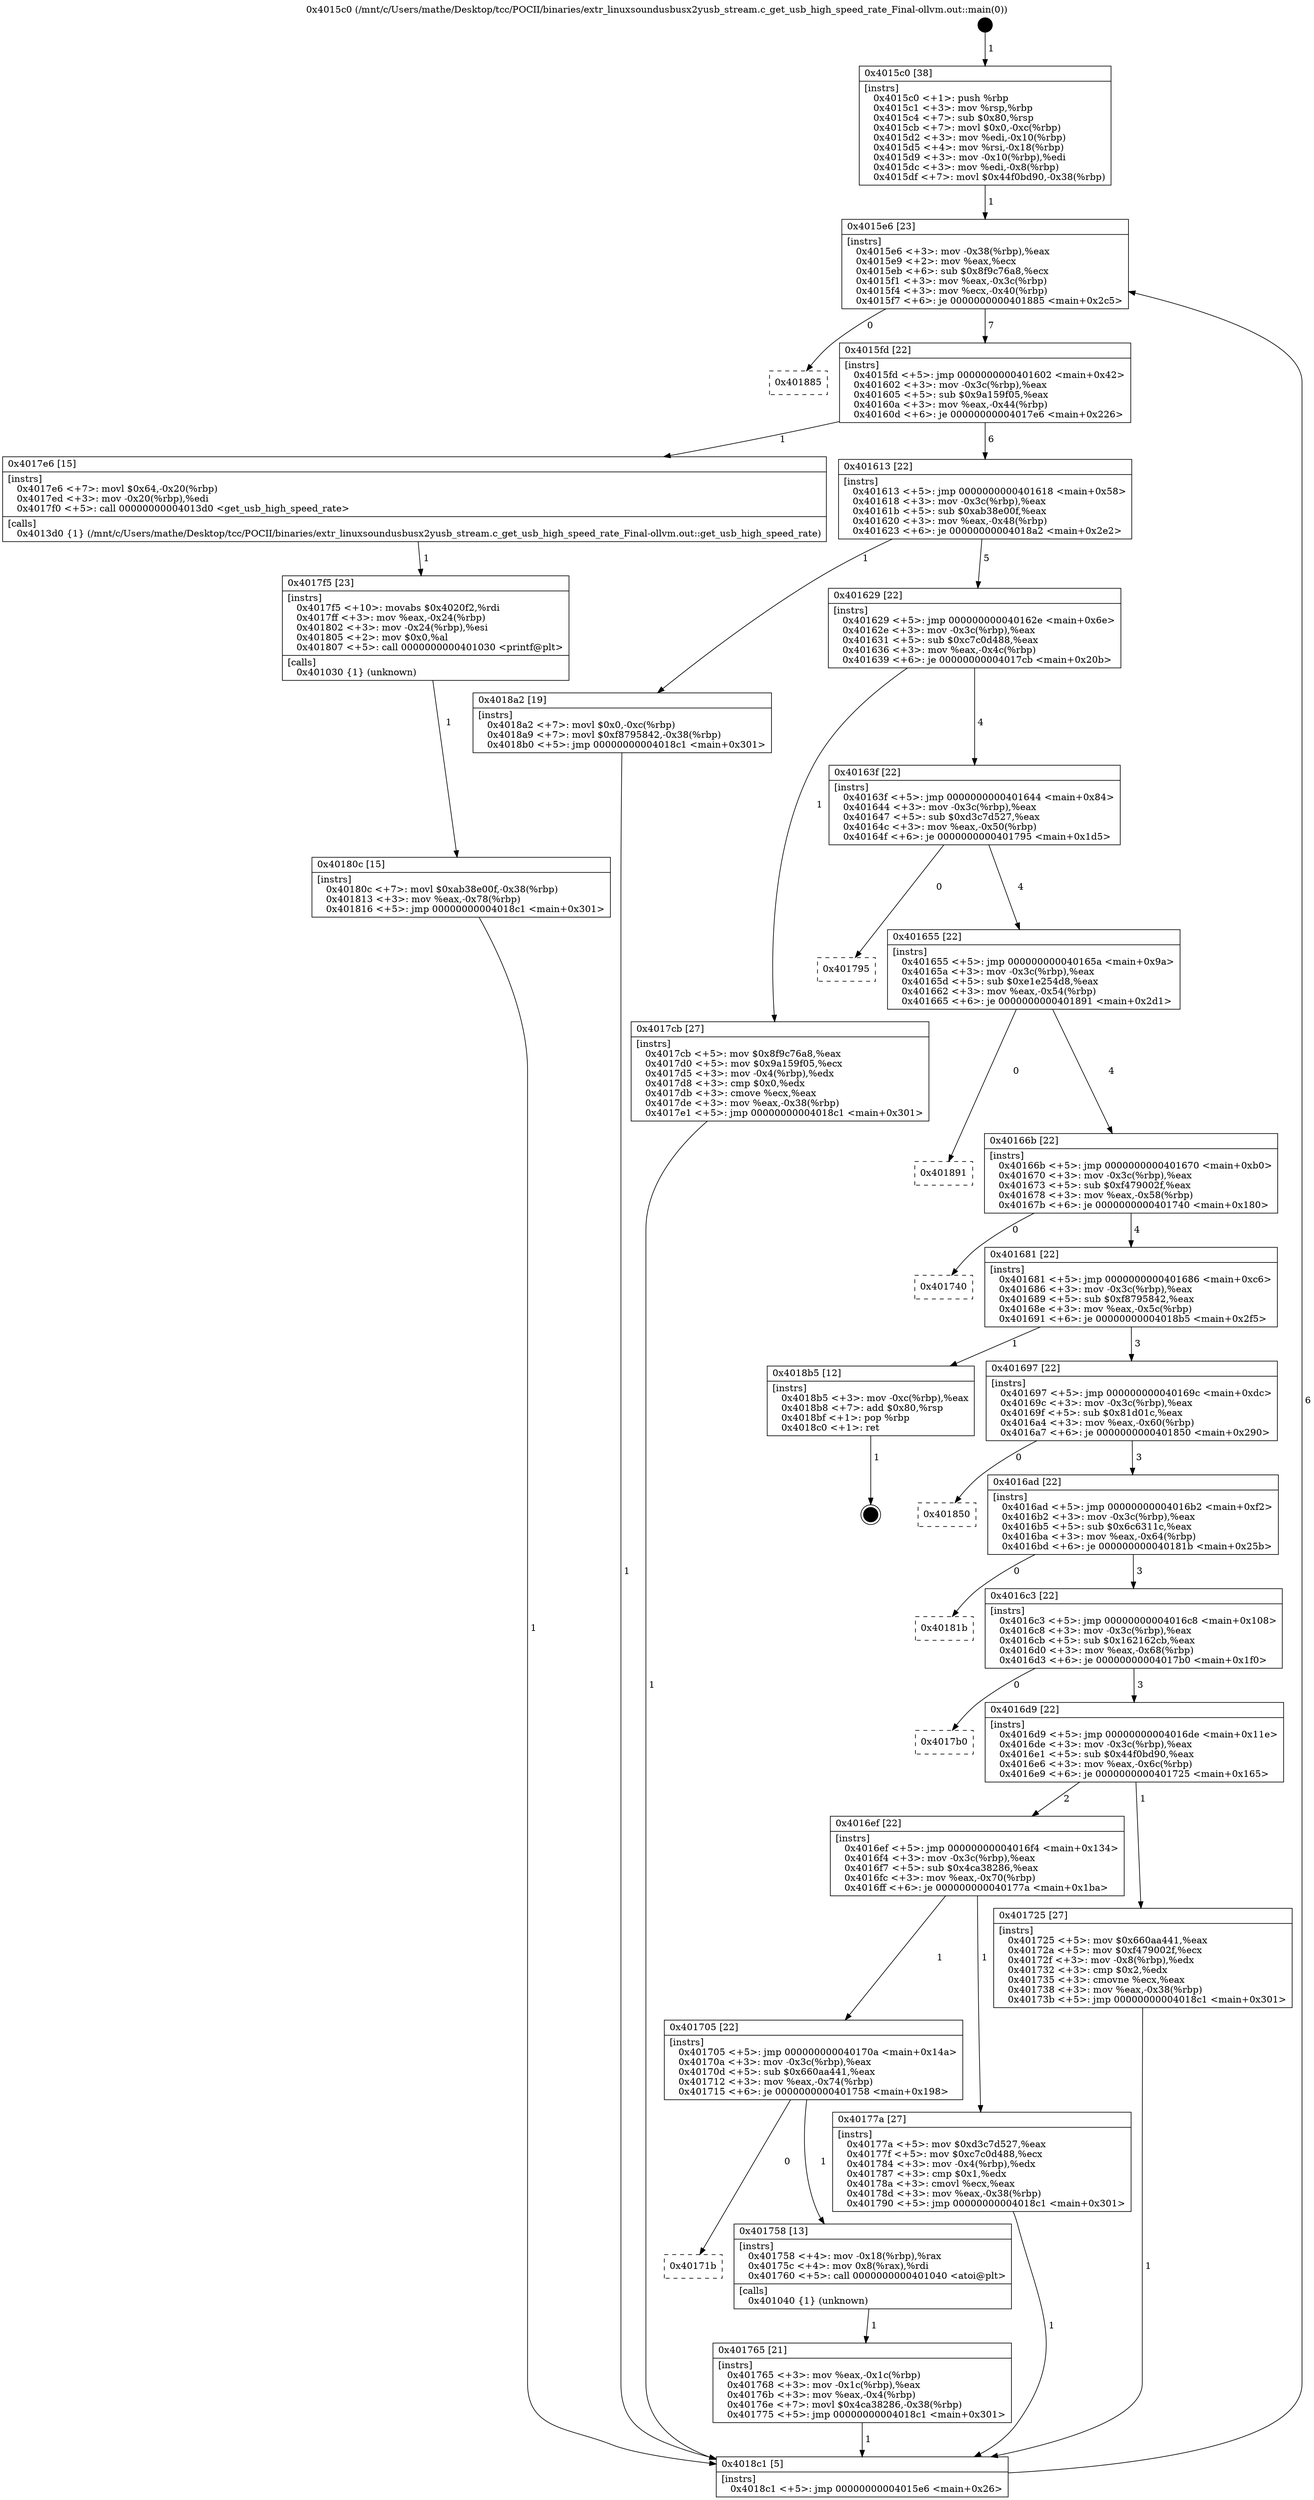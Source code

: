 digraph "0x4015c0" {
  label = "0x4015c0 (/mnt/c/Users/mathe/Desktop/tcc/POCII/binaries/extr_linuxsoundusbusx2yusb_stream.c_get_usb_high_speed_rate_Final-ollvm.out::main(0))"
  labelloc = "t"
  node[shape=record]

  Entry [label="",width=0.3,height=0.3,shape=circle,fillcolor=black,style=filled]
  "0x4015e6" [label="{
     0x4015e6 [23]\l
     | [instrs]\l
     &nbsp;&nbsp;0x4015e6 \<+3\>: mov -0x38(%rbp),%eax\l
     &nbsp;&nbsp;0x4015e9 \<+2\>: mov %eax,%ecx\l
     &nbsp;&nbsp;0x4015eb \<+6\>: sub $0x8f9c76a8,%ecx\l
     &nbsp;&nbsp;0x4015f1 \<+3\>: mov %eax,-0x3c(%rbp)\l
     &nbsp;&nbsp;0x4015f4 \<+3\>: mov %ecx,-0x40(%rbp)\l
     &nbsp;&nbsp;0x4015f7 \<+6\>: je 0000000000401885 \<main+0x2c5\>\l
  }"]
  "0x401885" [label="{
     0x401885\l
  }", style=dashed]
  "0x4015fd" [label="{
     0x4015fd [22]\l
     | [instrs]\l
     &nbsp;&nbsp;0x4015fd \<+5\>: jmp 0000000000401602 \<main+0x42\>\l
     &nbsp;&nbsp;0x401602 \<+3\>: mov -0x3c(%rbp),%eax\l
     &nbsp;&nbsp;0x401605 \<+5\>: sub $0x9a159f05,%eax\l
     &nbsp;&nbsp;0x40160a \<+3\>: mov %eax,-0x44(%rbp)\l
     &nbsp;&nbsp;0x40160d \<+6\>: je 00000000004017e6 \<main+0x226\>\l
  }"]
  Exit [label="",width=0.3,height=0.3,shape=circle,fillcolor=black,style=filled,peripheries=2]
  "0x4017e6" [label="{
     0x4017e6 [15]\l
     | [instrs]\l
     &nbsp;&nbsp;0x4017e6 \<+7\>: movl $0x64,-0x20(%rbp)\l
     &nbsp;&nbsp;0x4017ed \<+3\>: mov -0x20(%rbp),%edi\l
     &nbsp;&nbsp;0x4017f0 \<+5\>: call 00000000004013d0 \<get_usb_high_speed_rate\>\l
     | [calls]\l
     &nbsp;&nbsp;0x4013d0 \{1\} (/mnt/c/Users/mathe/Desktop/tcc/POCII/binaries/extr_linuxsoundusbusx2yusb_stream.c_get_usb_high_speed_rate_Final-ollvm.out::get_usb_high_speed_rate)\l
  }"]
  "0x401613" [label="{
     0x401613 [22]\l
     | [instrs]\l
     &nbsp;&nbsp;0x401613 \<+5\>: jmp 0000000000401618 \<main+0x58\>\l
     &nbsp;&nbsp;0x401618 \<+3\>: mov -0x3c(%rbp),%eax\l
     &nbsp;&nbsp;0x40161b \<+5\>: sub $0xab38e00f,%eax\l
     &nbsp;&nbsp;0x401620 \<+3\>: mov %eax,-0x48(%rbp)\l
     &nbsp;&nbsp;0x401623 \<+6\>: je 00000000004018a2 \<main+0x2e2\>\l
  }"]
  "0x40180c" [label="{
     0x40180c [15]\l
     | [instrs]\l
     &nbsp;&nbsp;0x40180c \<+7\>: movl $0xab38e00f,-0x38(%rbp)\l
     &nbsp;&nbsp;0x401813 \<+3\>: mov %eax,-0x78(%rbp)\l
     &nbsp;&nbsp;0x401816 \<+5\>: jmp 00000000004018c1 \<main+0x301\>\l
  }"]
  "0x4018a2" [label="{
     0x4018a2 [19]\l
     | [instrs]\l
     &nbsp;&nbsp;0x4018a2 \<+7\>: movl $0x0,-0xc(%rbp)\l
     &nbsp;&nbsp;0x4018a9 \<+7\>: movl $0xf8795842,-0x38(%rbp)\l
     &nbsp;&nbsp;0x4018b0 \<+5\>: jmp 00000000004018c1 \<main+0x301\>\l
  }"]
  "0x401629" [label="{
     0x401629 [22]\l
     | [instrs]\l
     &nbsp;&nbsp;0x401629 \<+5\>: jmp 000000000040162e \<main+0x6e\>\l
     &nbsp;&nbsp;0x40162e \<+3\>: mov -0x3c(%rbp),%eax\l
     &nbsp;&nbsp;0x401631 \<+5\>: sub $0xc7c0d488,%eax\l
     &nbsp;&nbsp;0x401636 \<+3\>: mov %eax,-0x4c(%rbp)\l
     &nbsp;&nbsp;0x401639 \<+6\>: je 00000000004017cb \<main+0x20b\>\l
  }"]
  "0x4017f5" [label="{
     0x4017f5 [23]\l
     | [instrs]\l
     &nbsp;&nbsp;0x4017f5 \<+10\>: movabs $0x4020f2,%rdi\l
     &nbsp;&nbsp;0x4017ff \<+3\>: mov %eax,-0x24(%rbp)\l
     &nbsp;&nbsp;0x401802 \<+3\>: mov -0x24(%rbp),%esi\l
     &nbsp;&nbsp;0x401805 \<+2\>: mov $0x0,%al\l
     &nbsp;&nbsp;0x401807 \<+5\>: call 0000000000401030 \<printf@plt\>\l
     | [calls]\l
     &nbsp;&nbsp;0x401030 \{1\} (unknown)\l
  }"]
  "0x4017cb" [label="{
     0x4017cb [27]\l
     | [instrs]\l
     &nbsp;&nbsp;0x4017cb \<+5\>: mov $0x8f9c76a8,%eax\l
     &nbsp;&nbsp;0x4017d0 \<+5\>: mov $0x9a159f05,%ecx\l
     &nbsp;&nbsp;0x4017d5 \<+3\>: mov -0x4(%rbp),%edx\l
     &nbsp;&nbsp;0x4017d8 \<+3\>: cmp $0x0,%edx\l
     &nbsp;&nbsp;0x4017db \<+3\>: cmove %ecx,%eax\l
     &nbsp;&nbsp;0x4017de \<+3\>: mov %eax,-0x38(%rbp)\l
     &nbsp;&nbsp;0x4017e1 \<+5\>: jmp 00000000004018c1 \<main+0x301\>\l
  }"]
  "0x40163f" [label="{
     0x40163f [22]\l
     | [instrs]\l
     &nbsp;&nbsp;0x40163f \<+5\>: jmp 0000000000401644 \<main+0x84\>\l
     &nbsp;&nbsp;0x401644 \<+3\>: mov -0x3c(%rbp),%eax\l
     &nbsp;&nbsp;0x401647 \<+5\>: sub $0xd3c7d527,%eax\l
     &nbsp;&nbsp;0x40164c \<+3\>: mov %eax,-0x50(%rbp)\l
     &nbsp;&nbsp;0x40164f \<+6\>: je 0000000000401795 \<main+0x1d5\>\l
  }"]
  "0x401765" [label="{
     0x401765 [21]\l
     | [instrs]\l
     &nbsp;&nbsp;0x401765 \<+3\>: mov %eax,-0x1c(%rbp)\l
     &nbsp;&nbsp;0x401768 \<+3\>: mov -0x1c(%rbp),%eax\l
     &nbsp;&nbsp;0x40176b \<+3\>: mov %eax,-0x4(%rbp)\l
     &nbsp;&nbsp;0x40176e \<+7\>: movl $0x4ca38286,-0x38(%rbp)\l
     &nbsp;&nbsp;0x401775 \<+5\>: jmp 00000000004018c1 \<main+0x301\>\l
  }"]
  "0x401795" [label="{
     0x401795\l
  }", style=dashed]
  "0x401655" [label="{
     0x401655 [22]\l
     | [instrs]\l
     &nbsp;&nbsp;0x401655 \<+5\>: jmp 000000000040165a \<main+0x9a\>\l
     &nbsp;&nbsp;0x40165a \<+3\>: mov -0x3c(%rbp),%eax\l
     &nbsp;&nbsp;0x40165d \<+5\>: sub $0xe1e254d8,%eax\l
     &nbsp;&nbsp;0x401662 \<+3\>: mov %eax,-0x54(%rbp)\l
     &nbsp;&nbsp;0x401665 \<+6\>: je 0000000000401891 \<main+0x2d1\>\l
  }"]
  "0x40171b" [label="{
     0x40171b\l
  }", style=dashed]
  "0x401891" [label="{
     0x401891\l
  }", style=dashed]
  "0x40166b" [label="{
     0x40166b [22]\l
     | [instrs]\l
     &nbsp;&nbsp;0x40166b \<+5\>: jmp 0000000000401670 \<main+0xb0\>\l
     &nbsp;&nbsp;0x401670 \<+3\>: mov -0x3c(%rbp),%eax\l
     &nbsp;&nbsp;0x401673 \<+5\>: sub $0xf479002f,%eax\l
     &nbsp;&nbsp;0x401678 \<+3\>: mov %eax,-0x58(%rbp)\l
     &nbsp;&nbsp;0x40167b \<+6\>: je 0000000000401740 \<main+0x180\>\l
  }"]
  "0x401758" [label="{
     0x401758 [13]\l
     | [instrs]\l
     &nbsp;&nbsp;0x401758 \<+4\>: mov -0x18(%rbp),%rax\l
     &nbsp;&nbsp;0x40175c \<+4\>: mov 0x8(%rax),%rdi\l
     &nbsp;&nbsp;0x401760 \<+5\>: call 0000000000401040 \<atoi@plt\>\l
     | [calls]\l
     &nbsp;&nbsp;0x401040 \{1\} (unknown)\l
  }"]
  "0x401740" [label="{
     0x401740\l
  }", style=dashed]
  "0x401681" [label="{
     0x401681 [22]\l
     | [instrs]\l
     &nbsp;&nbsp;0x401681 \<+5\>: jmp 0000000000401686 \<main+0xc6\>\l
     &nbsp;&nbsp;0x401686 \<+3\>: mov -0x3c(%rbp),%eax\l
     &nbsp;&nbsp;0x401689 \<+5\>: sub $0xf8795842,%eax\l
     &nbsp;&nbsp;0x40168e \<+3\>: mov %eax,-0x5c(%rbp)\l
     &nbsp;&nbsp;0x401691 \<+6\>: je 00000000004018b5 \<main+0x2f5\>\l
  }"]
  "0x401705" [label="{
     0x401705 [22]\l
     | [instrs]\l
     &nbsp;&nbsp;0x401705 \<+5\>: jmp 000000000040170a \<main+0x14a\>\l
     &nbsp;&nbsp;0x40170a \<+3\>: mov -0x3c(%rbp),%eax\l
     &nbsp;&nbsp;0x40170d \<+5\>: sub $0x660aa441,%eax\l
     &nbsp;&nbsp;0x401712 \<+3\>: mov %eax,-0x74(%rbp)\l
     &nbsp;&nbsp;0x401715 \<+6\>: je 0000000000401758 \<main+0x198\>\l
  }"]
  "0x4018b5" [label="{
     0x4018b5 [12]\l
     | [instrs]\l
     &nbsp;&nbsp;0x4018b5 \<+3\>: mov -0xc(%rbp),%eax\l
     &nbsp;&nbsp;0x4018b8 \<+7\>: add $0x80,%rsp\l
     &nbsp;&nbsp;0x4018bf \<+1\>: pop %rbp\l
     &nbsp;&nbsp;0x4018c0 \<+1\>: ret\l
  }"]
  "0x401697" [label="{
     0x401697 [22]\l
     | [instrs]\l
     &nbsp;&nbsp;0x401697 \<+5\>: jmp 000000000040169c \<main+0xdc\>\l
     &nbsp;&nbsp;0x40169c \<+3\>: mov -0x3c(%rbp),%eax\l
     &nbsp;&nbsp;0x40169f \<+5\>: sub $0x81d01c,%eax\l
     &nbsp;&nbsp;0x4016a4 \<+3\>: mov %eax,-0x60(%rbp)\l
     &nbsp;&nbsp;0x4016a7 \<+6\>: je 0000000000401850 \<main+0x290\>\l
  }"]
  "0x40177a" [label="{
     0x40177a [27]\l
     | [instrs]\l
     &nbsp;&nbsp;0x40177a \<+5\>: mov $0xd3c7d527,%eax\l
     &nbsp;&nbsp;0x40177f \<+5\>: mov $0xc7c0d488,%ecx\l
     &nbsp;&nbsp;0x401784 \<+3\>: mov -0x4(%rbp),%edx\l
     &nbsp;&nbsp;0x401787 \<+3\>: cmp $0x1,%edx\l
     &nbsp;&nbsp;0x40178a \<+3\>: cmovl %ecx,%eax\l
     &nbsp;&nbsp;0x40178d \<+3\>: mov %eax,-0x38(%rbp)\l
     &nbsp;&nbsp;0x401790 \<+5\>: jmp 00000000004018c1 \<main+0x301\>\l
  }"]
  "0x401850" [label="{
     0x401850\l
  }", style=dashed]
  "0x4016ad" [label="{
     0x4016ad [22]\l
     | [instrs]\l
     &nbsp;&nbsp;0x4016ad \<+5\>: jmp 00000000004016b2 \<main+0xf2\>\l
     &nbsp;&nbsp;0x4016b2 \<+3\>: mov -0x3c(%rbp),%eax\l
     &nbsp;&nbsp;0x4016b5 \<+5\>: sub $0x6c6311c,%eax\l
     &nbsp;&nbsp;0x4016ba \<+3\>: mov %eax,-0x64(%rbp)\l
     &nbsp;&nbsp;0x4016bd \<+6\>: je 000000000040181b \<main+0x25b\>\l
  }"]
  "0x4015c0" [label="{
     0x4015c0 [38]\l
     | [instrs]\l
     &nbsp;&nbsp;0x4015c0 \<+1\>: push %rbp\l
     &nbsp;&nbsp;0x4015c1 \<+3\>: mov %rsp,%rbp\l
     &nbsp;&nbsp;0x4015c4 \<+7\>: sub $0x80,%rsp\l
     &nbsp;&nbsp;0x4015cb \<+7\>: movl $0x0,-0xc(%rbp)\l
     &nbsp;&nbsp;0x4015d2 \<+3\>: mov %edi,-0x10(%rbp)\l
     &nbsp;&nbsp;0x4015d5 \<+4\>: mov %rsi,-0x18(%rbp)\l
     &nbsp;&nbsp;0x4015d9 \<+3\>: mov -0x10(%rbp),%edi\l
     &nbsp;&nbsp;0x4015dc \<+3\>: mov %edi,-0x8(%rbp)\l
     &nbsp;&nbsp;0x4015df \<+7\>: movl $0x44f0bd90,-0x38(%rbp)\l
  }"]
  "0x40181b" [label="{
     0x40181b\l
  }", style=dashed]
  "0x4016c3" [label="{
     0x4016c3 [22]\l
     | [instrs]\l
     &nbsp;&nbsp;0x4016c3 \<+5\>: jmp 00000000004016c8 \<main+0x108\>\l
     &nbsp;&nbsp;0x4016c8 \<+3\>: mov -0x3c(%rbp),%eax\l
     &nbsp;&nbsp;0x4016cb \<+5\>: sub $0x162162cb,%eax\l
     &nbsp;&nbsp;0x4016d0 \<+3\>: mov %eax,-0x68(%rbp)\l
     &nbsp;&nbsp;0x4016d3 \<+6\>: je 00000000004017b0 \<main+0x1f0\>\l
  }"]
  "0x4018c1" [label="{
     0x4018c1 [5]\l
     | [instrs]\l
     &nbsp;&nbsp;0x4018c1 \<+5\>: jmp 00000000004015e6 \<main+0x26\>\l
  }"]
  "0x4017b0" [label="{
     0x4017b0\l
  }", style=dashed]
  "0x4016d9" [label="{
     0x4016d9 [22]\l
     | [instrs]\l
     &nbsp;&nbsp;0x4016d9 \<+5\>: jmp 00000000004016de \<main+0x11e\>\l
     &nbsp;&nbsp;0x4016de \<+3\>: mov -0x3c(%rbp),%eax\l
     &nbsp;&nbsp;0x4016e1 \<+5\>: sub $0x44f0bd90,%eax\l
     &nbsp;&nbsp;0x4016e6 \<+3\>: mov %eax,-0x6c(%rbp)\l
     &nbsp;&nbsp;0x4016e9 \<+6\>: je 0000000000401725 \<main+0x165\>\l
  }"]
  "0x4016ef" [label="{
     0x4016ef [22]\l
     | [instrs]\l
     &nbsp;&nbsp;0x4016ef \<+5\>: jmp 00000000004016f4 \<main+0x134\>\l
     &nbsp;&nbsp;0x4016f4 \<+3\>: mov -0x3c(%rbp),%eax\l
     &nbsp;&nbsp;0x4016f7 \<+5\>: sub $0x4ca38286,%eax\l
     &nbsp;&nbsp;0x4016fc \<+3\>: mov %eax,-0x70(%rbp)\l
     &nbsp;&nbsp;0x4016ff \<+6\>: je 000000000040177a \<main+0x1ba\>\l
  }"]
  "0x401725" [label="{
     0x401725 [27]\l
     | [instrs]\l
     &nbsp;&nbsp;0x401725 \<+5\>: mov $0x660aa441,%eax\l
     &nbsp;&nbsp;0x40172a \<+5\>: mov $0xf479002f,%ecx\l
     &nbsp;&nbsp;0x40172f \<+3\>: mov -0x8(%rbp),%edx\l
     &nbsp;&nbsp;0x401732 \<+3\>: cmp $0x2,%edx\l
     &nbsp;&nbsp;0x401735 \<+3\>: cmovne %ecx,%eax\l
     &nbsp;&nbsp;0x401738 \<+3\>: mov %eax,-0x38(%rbp)\l
     &nbsp;&nbsp;0x40173b \<+5\>: jmp 00000000004018c1 \<main+0x301\>\l
  }"]
  Entry -> "0x4015c0" [label=" 1"]
  "0x4015e6" -> "0x401885" [label=" 0"]
  "0x4015e6" -> "0x4015fd" [label=" 7"]
  "0x4018b5" -> Exit [label=" 1"]
  "0x4015fd" -> "0x4017e6" [label=" 1"]
  "0x4015fd" -> "0x401613" [label=" 6"]
  "0x4018a2" -> "0x4018c1" [label=" 1"]
  "0x401613" -> "0x4018a2" [label=" 1"]
  "0x401613" -> "0x401629" [label=" 5"]
  "0x40180c" -> "0x4018c1" [label=" 1"]
  "0x401629" -> "0x4017cb" [label=" 1"]
  "0x401629" -> "0x40163f" [label=" 4"]
  "0x4017f5" -> "0x40180c" [label=" 1"]
  "0x40163f" -> "0x401795" [label=" 0"]
  "0x40163f" -> "0x401655" [label=" 4"]
  "0x4017e6" -> "0x4017f5" [label=" 1"]
  "0x401655" -> "0x401891" [label=" 0"]
  "0x401655" -> "0x40166b" [label=" 4"]
  "0x4017cb" -> "0x4018c1" [label=" 1"]
  "0x40166b" -> "0x401740" [label=" 0"]
  "0x40166b" -> "0x401681" [label=" 4"]
  "0x40177a" -> "0x4018c1" [label=" 1"]
  "0x401681" -> "0x4018b5" [label=" 1"]
  "0x401681" -> "0x401697" [label=" 3"]
  "0x401758" -> "0x401765" [label=" 1"]
  "0x401697" -> "0x401850" [label=" 0"]
  "0x401697" -> "0x4016ad" [label=" 3"]
  "0x401705" -> "0x40171b" [label=" 0"]
  "0x4016ad" -> "0x40181b" [label=" 0"]
  "0x4016ad" -> "0x4016c3" [label=" 3"]
  "0x401765" -> "0x4018c1" [label=" 1"]
  "0x4016c3" -> "0x4017b0" [label=" 0"]
  "0x4016c3" -> "0x4016d9" [label=" 3"]
  "0x4016ef" -> "0x401705" [label=" 1"]
  "0x4016d9" -> "0x401725" [label=" 1"]
  "0x4016d9" -> "0x4016ef" [label=" 2"]
  "0x401725" -> "0x4018c1" [label=" 1"]
  "0x4015c0" -> "0x4015e6" [label=" 1"]
  "0x4018c1" -> "0x4015e6" [label=" 6"]
  "0x401705" -> "0x401758" [label=" 1"]
  "0x4016ef" -> "0x40177a" [label=" 1"]
}
